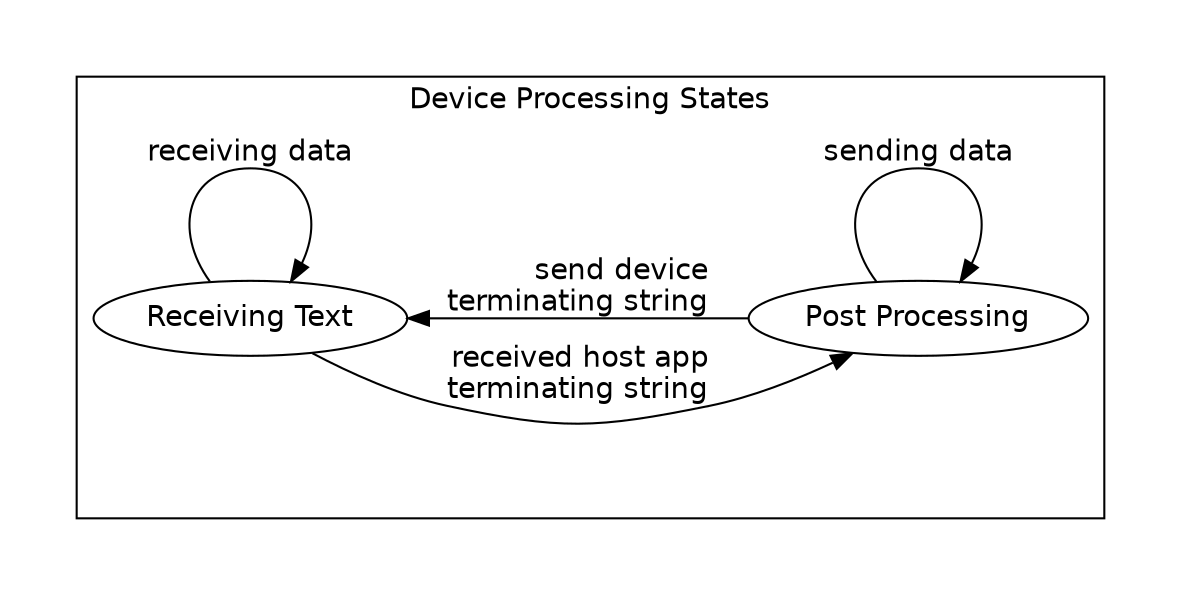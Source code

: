 digraph G {

  /* change the fonts, set some default behavior */
  graph [fontname = "helvetica"];
  node [fontname = "helvetica", shape="oval"];
  edge [fontname = "helvetica"];
  graph [pad="0.4", ranksep="0.525", nodesep="0.75"];
  rankdir="LR"

  compound=true;
  subgraph cluster0 
  {
    /* label of the whole cluster */
    label = "Device Processing States"

    /* edges */
    rec_text -> post_process [label="received host app\rterminating string"]
    rec_text -> rec_text [label="receiving data"]
    post_process -> rec_text [label="send device\rterminating string"]
    post_process -> post_process [label="sending data"]

  }

  /* nodes with long labels */
  rec_text [label="Receiving Text"]
  post_process [label="Post Processing"]

}

